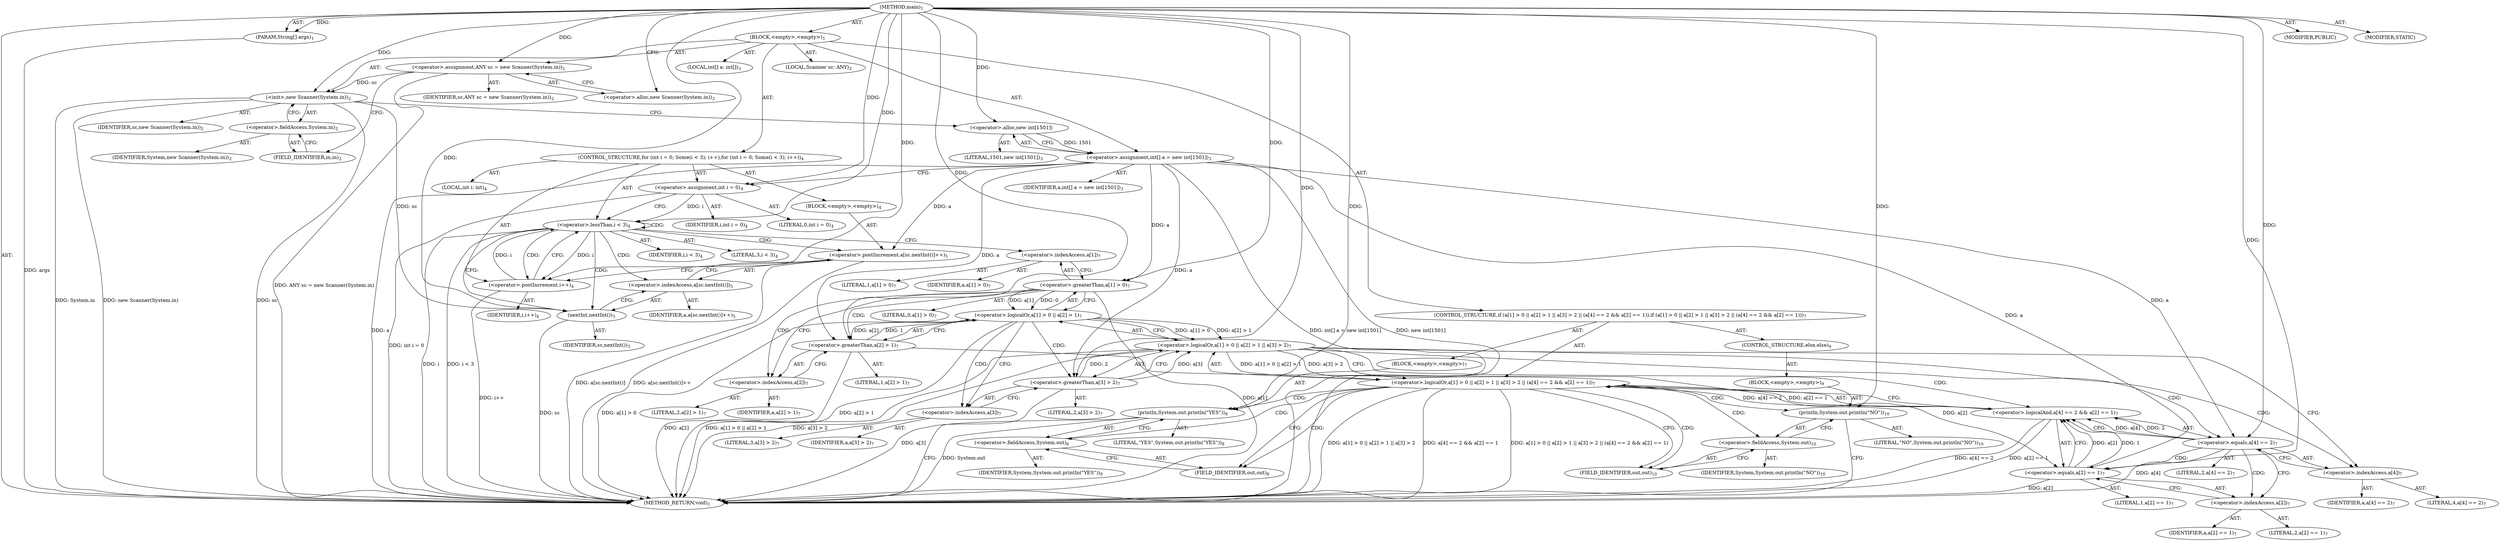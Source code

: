 digraph "main" {  
"19" [label = <(METHOD,main)<SUB>1</SUB>> ]
"20" [label = <(PARAM,String[] args)<SUB>1</SUB>> ]
"21" [label = <(BLOCK,&lt;empty&gt;,&lt;empty&gt;)<SUB>1</SUB>> ]
"4" [label = <(LOCAL,Scanner sc: ANY)<SUB>2</SUB>> ]
"22" [label = <(&lt;operator&gt;.assignment,ANY sc = new Scanner(System.in))<SUB>2</SUB>> ]
"23" [label = <(IDENTIFIER,sc,ANY sc = new Scanner(System.in))<SUB>2</SUB>> ]
"24" [label = <(&lt;operator&gt;.alloc,new Scanner(System.in))<SUB>2</SUB>> ]
"25" [label = <(&lt;init&gt;,new Scanner(System.in))<SUB>2</SUB>> ]
"3" [label = <(IDENTIFIER,sc,new Scanner(System.in))<SUB>2</SUB>> ]
"26" [label = <(&lt;operator&gt;.fieldAccess,System.in)<SUB>2</SUB>> ]
"27" [label = <(IDENTIFIER,System,new Scanner(System.in))<SUB>2</SUB>> ]
"28" [label = <(FIELD_IDENTIFIER,in,in)<SUB>2</SUB>> ]
"29" [label = <(LOCAL,int[] a: int[])<SUB>3</SUB>> ]
"30" [label = <(&lt;operator&gt;.assignment,int[] a = new int[1501])<SUB>3</SUB>> ]
"31" [label = <(IDENTIFIER,a,int[] a = new int[1501])<SUB>3</SUB>> ]
"32" [label = <(&lt;operator&gt;.alloc,new int[1501])> ]
"33" [label = <(LITERAL,1501,new int[1501])<SUB>3</SUB>> ]
"34" [label = <(CONTROL_STRUCTURE,for (int i = 0; Some(i &lt; 3); i++),for (int i = 0; Some(i &lt; 3); i++))<SUB>4</SUB>> ]
"35" [label = <(LOCAL,int i: int)<SUB>4</SUB>> ]
"36" [label = <(&lt;operator&gt;.assignment,int i = 0)<SUB>4</SUB>> ]
"37" [label = <(IDENTIFIER,i,int i = 0)<SUB>4</SUB>> ]
"38" [label = <(LITERAL,0,int i = 0)<SUB>4</SUB>> ]
"39" [label = <(&lt;operator&gt;.lessThan,i &lt; 3)<SUB>4</SUB>> ]
"40" [label = <(IDENTIFIER,i,i &lt; 3)<SUB>4</SUB>> ]
"41" [label = <(LITERAL,3,i &lt; 3)<SUB>4</SUB>> ]
"42" [label = <(&lt;operator&gt;.postIncrement,i++)<SUB>4</SUB>> ]
"43" [label = <(IDENTIFIER,i,i++)<SUB>4</SUB>> ]
"44" [label = <(BLOCK,&lt;empty&gt;,&lt;empty&gt;)<SUB>4</SUB>> ]
"45" [label = <(&lt;operator&gt;.postIncrement,a[sc.nextInt()]++)<SUB>5</SUB>> ]
"46" [label = <(&lt;operator&gt;.indexAccess,a[sc.nextInt()])<SUB>5</SUB>> ]
"47" [label = <(IDENTIFIER,a,a[sc.nextInt()]++)<SUB>5</SUB>> ]
"48" [label = <(nextInt,nextInt())<SUB>5</SUB>> ]
"49" [label = <(IDENTIFIER,sc,nextInt())<SUB>5</SUB>> ]
"50" [label = <(CONTROL_STRUCTURE,if (a[1] &gt; 0 || a[2] &gt; 1 || a[3] &gt; 2 || (a[4] == 2 &amp;&amp; a[2] == 1)),if (a[1] &gt; 0 || a[2] &gt; 1 || a[3] &gt; 2 || (a[4] == 2 &amp;&amp; a[2] == 1)))<SUB>7</SUB>> ]
"51" [label = <(&lt;operator&gt;.logicalOr,a[1] &gt; 0 || a[2] &gt; 1 || a[3] &gt; 2 || (a[4] == 2 &amp;&amp; a[2] == 1))<SUB>7</SUB>> ]
"52" [label = <(&lt;operator&gt;.logicalOr,a[1] &gt; 0 || a[2] &gt; 1 || a[3] &gt; 2)<SUB>7</SUB>> ]
"53" [label = <(&lt;operator&gt;.logicalOr,a[1] &gt; 0 || a[2] &gt; 1)<SUB>7</SUB>> ]
"54" [label = <(&lt;operator&gt;.greaterThan,a[1] &gt; 0)<SUB>7</SUB>> ]
"55" [label = <(&lt;operator&gt;.indexAccess,a[1])<SUB>7</SUB>> ]
"56" [label = <(IDENTIFIER,a,a[1] &gt; 0)<SUB>7</SUB>> ]
"57" [label = <(LITERAL,1,a[1] &gt; 0)<SUB>7</SUB>> ]
"58" [label = <(LITERAL,0,a[1] &gt; 0)<SUB>7</SUB>> ]
"59" [label = <(&lt;operator&gt;.greaterThan,a[2] &gt; 1)<SUB>7</SUB>> ]
"60" [label = <(&lt;operator&gt;.indexAccess,a[2])<SUB>7</SUB>> ]
"61" [label = <(IDENTIFIER,a,a[2] &gt; 1)<SUB>7</SUB>> ]
"62" [label = <(LITERAL,2,a[2] &gt; 1)<SUB>7</SUB>> ]
"63" [label = <(LITERAL,1,a[2] &gt; 1)<SUB>7</SUB>> ]
"64" [label = <(&lt;operator&gt;.greaterThan,a[3] &gt; 2)<SUB>7</SUB>> ]
"65" [label = <(&lt;operator&gt;.indexAccess,a[3])<SUB>7</SUB>> ]
"66" [label = <(IDENTIFIER,a,a[3] &gt; 2)<SUB>7</SUB>> ]
"67" [label = <(LITERAL,3,a[3] &gt; 2)<SUB>7</SUB>> ]
"68" [label = <(LITERAL,2,a[3] &gt; 2)<SUB>7</SUB>> ]
"69" [label = <(&lt;operator&gt;.logicalAnd,a[4] == 2 &amp;&amp; a[2] == 1)<SUB>7</SUB>> ]
"70" [label = <(&lt;operator&gt;.equals,a[4] == 2)<SUB>7</SUB>> ]
"71" [label = <(&lt;operator&gt;.indexAccess,a[4])<SUB>7</SUB>> ]
"72" [label = <(IDENTIFIER,a,a[4] == 2)<SUB>7</SUB>> ]
"73" [label = <(LITERAL,4,a[4] == 2)<SUB>7</SUB>> ]
"74" [label = <(LITERAL,2,a[4] == 2)<SUB>7</SUB>> ]
"75" [label = <(&lt;operator&gt;.equals,a[2] == 1)<SUB>7</SUB>> ]
"76" [label = <(&lt;operator&gt;.indexAccess,a[2])<SUB>7</SUB>> ]
"77" [label = <(IDENTIFIER,a,a[2] == 1)<SUB>7</SUB>> ]
"78" [label = <(LITERAL,2,a[2] == 1)<SUB>7</SUB>> ]
"79" [label = <(LITERAL,1,a[2] == 1)<SUB>7</SUB>> ]
"80" [label = <(BLOCK,&lt;empty&gt;,&lt;empty&gt;)<SUB>7</SUB>> ]
"81" [label = <(println,System.out.println(&quot;YES&quot;))<SUB>8</SUB>> ]
"82" [label = <(&lt;operator&gt;.fieldAccess,System.out)<SUB>8</SUB>> ]
"83" [label = <(IDENTIFIER,System,System.out.println(&quot;YES&quot;))<SUB>8</SUB>> ]
"84" [label = <(FIELD_IDENTIFIER,out,out)<SUB>8</SUB>> ]
"85" [label = <(LITERAL,&quot;YES&quot;,System.out.println(&quot;YES&quot;))<SUB>8</SUB>> ]
"86" [label = <(CONTROL_STRUCTURE,else,else)<SUB>9</SUB>> ]
"87" [label = <(BLOCK,&lt;empty&gt;,&lt;empty&gt;)<SUB>9</SUB>> ]
"88" [label = <(println,System.out.println(&quot;NO&quot;))<SUB>10</SUB>> ]
"89" [label = <(&lt;operator&gt;.fieldAccess,System.out)<SUB>10</SUB>> ]
"90" [label = <(IDENTIFIER,System,System.out.println(&quot;NO&quot;))<SUB>10</SUB>> ]
"91" [label = <(FIELD_IDENTIFIER,out,out)<SUB>10</SUB>> ]
"92" [label = <(LITERAL,&quot;NO&quot;,System.out.println(&quot;NO&quot;))<SUB>10</SUB>> ]
"93" [label = <(MODIFIER,PUBLIC)> ]
"94" [label = <(MODIFIER,STATIC)> ]
"95" [label = <(METHOD_RETURN,void)<SUB>1</SUB>> ]
  "19" -> "20"  [ label = "AST: "] 
  "19" -> "21"  [ label = "AST: "] 
  "19" -> "93"  [ label = "AST: "] 
  "19" -> "94"  [ label = "AST: "] 
  "19" -> "95"  [ label = "AST: "] 
  "21" -> "4"  [ label = "AST: "] 
  "21" -> "22"  [ label = "AST: "] 
  "21" -> "25"  [ label = "AST: "] 
  "21" -> "29"  [ label = "AST: "] 
  "21" -> "30"  [ label = "AST: "] 
  "21" -> "34"  [ label = "AST: "] 
  "21" -> "50"  [ label = "AST: "] 
  "22" -> "23"  [ label = "AST: "] 
  "22" -> "24"  [ label = "AST: "] 
  "25" -> "3"  [ label = "AST: "] 
  "25" -> "26"  [ label = "AST: "] 
  "26" -> "27"  [ label = "AST: "] 
  "26" -> "28"  [ label = "AST: "] 
  "30" -> "31"  [ label = "AST: "] 
  "30" -> "32"  [ label = "AST: "] 
  "32" -> "33"  [ label = "AST: "] 
  "34" -> "35"  [ label = "AST: "] 
  "34" -> "36"  [ label = "AST: "] 
  "34" -> "39"  [ label = "AST: "] 
  "34" -> "42"  [ label = "AST: "] 
  "34" -> "44"  [ label = "AST: "] 
  "36" -> "37"  [ label = "AST: "] 
  "36" -> "38"  [ label = "AST: "] 
  "39" -> "40"  [ label = "AST: "] 
  "39" -> "41"  [ label = "AST: "] 
  "42" -> "43"  [ label = "AST: "] 
  "44" -> "45"  [ label = "AST: "] 
  "45" -> "46"  [ label = "AST: "] 
  "46" -> "47"  [ label = "AST: "] 
  "46" -> "48"  [ label = "AST: "] 
  "48" -> "49"  [ label = "AST: "] 
  "50" -> "51"  [ label = "AST: "] 
  "50" -> "80"  [ label = "AST: "] 
  "50" -> "86"  [ label = "AST: "] 
  "51" -> "52"  [ label = "AST: "] 
  "51" -> "69"  [ label = "AST: "] 
  "52" -> "53"  [ label = "AST: "] 
  "52" -> "64"  [ label = "AST: "] 
  "53" -> "54"  [ label = "AST: "] 
  "53" -> "59"  [ label = "AST: "] 
  "54" -> "55"  [ label = "AST: "] 
  "54" -> "58"  [ label = "AST: "] 
  "55" -> "56"  [ label = "AST: "] 
  "55" -> "57"  [ label = "AST: "] 
  "59" -> "60"  [ label = "AST: "] 
  "59" -> "63"  [ label = "AST: "] 
  "60" -> "61"  [ label = "AST: "] 
  "60" -> "62"  [ label = "AST: "] 
  "64" -> "65"  [ label = "AST: "] 
  "64" -> "68"  [ label = "AST: "] 
  "65" -> "66"  [ label = "AST: "] 
  "65" -> "67"  [ label = "AST: "] 
  "69" -> "70"  [ label = "AST: "] 
  "69" -> "75"  [ label = "AST: "] 
  "70" -> "71"  [ label = "AST: "] 
  "70" -> "74"  [ label = "AST: "] 
  "71" -> "72"  [ label = "AST: "] 
  "71" -> "73"  [ label = "AST: "] 
  "75" -> "76"  [ label = "AST: "] 
  "75" -> "79"  [ label = "AST: "] 
  "76" -> "77"  [ label = "AST: "] 
  "76" -> "78"  [ label = "AST: "] 
  "80" -> "81"  [ label = "AST: "] 
  "81" -> "82"  [ label = "AST: "] 
  "81" -> "85"  [ label = "AST: "] 
  "82" -> "83"  [ label = "AST: "] 
  "82" -> "84"  [ label = "AST: "] 
  "86" -> "87"  [ label = "AST: "] 
  "87" -> "88"  [ label = "AST: "] 
  "88" -> "89"  [ label = "AST: "] 
  "88" -> "92"  [ label = "AST: "] 
  "89" -> "90"  [ label = "AST: "] 
  "89" -> "91"  [ label = "AST: "] 
  "22" -> "28"  [ label = "CFG: "] 
  "25" -> "32"  [ label = "CFG: "] 
  "30" -> "36"  [ label = "CFG: "] 
  "24" -> "22"  [ label = "CFG: "] 
  "26" -> "25"  [ label = "CFG: "] 
  "32" -> "30"  [ label = "CFG: "] 
  "36" -> "39"  [ label = "CFG: "] 
  "39" -> "48"  [ label = "CFG: "] 
  "39" -> "55"  [ label = "CFG: "] 
  "42" -> "39"  [ label = "CFG: "] 
  "51" -> "84"  [ label = "CFG: "] 
  "51" -> "91"  [ label = "CFG: "] 
  "28" -> "26"  [ label = "CFG: "] 
  "45" -> "42"  [ label = "CFG: "] 
  "52" -> "51"  [ label = "CFG: "] 
  "52" -> "71"  [ label = "CFG: "] 
  "69" -> "51"  [ label = "CFG: "] 
  "81" -> "95"  [ label = "CFG: "] 
  "46" -> "45"  [ label = "CFG: "] 
  "53" -> "52"  [ label = "CFG: "] 
  "53" -> "65"  [ label = "CFG: "] 
  "64" -> "52"  [ label = "CFG: "] 
  "70" -> "69"  [ label = "CFG: "] 
  "70" -> "76"  [ label = "CFG: "] 
  "75" -> "69"  [ label = "CFG: "] 
  "82" -> "81"  [ label = "CFG: "] 
  "88" -> "95"  [ label = "CFG: "] 
  "48" -> "46"  [ label = "CFG: "] 
  "54" -> "53"  [ label = "CFG: "] 
  "54" -> "60"  [ label = "CFG: "] 
  "59" -> "53"  [ label = "CFG: "] 
  "65" -> "64"  [ label = "CFG: "] 
  "71" -> "70"  [ label = "CFG: "] 
  "76" -> "75"  [ label = "CFG: "] 
  "84" -> "82"  [ label = "CFG: "] 
  "89" -> "88"  [ label = "CFG: "] 
  "55" -> "54"  [ label = "CFG: "] 
  "60" -> "59"  [ label = "CFG: "] 
  "91" -> "89"  [ label = "CFG: "] 
  "19" -> "24"  [ label = "CFG: "] 
  "20" -> "95"  [ label = "DDG: args"] 
  "22" -> "95"  [ label = "DDG: ANY sc = new Scanner(System.in)"] 
  "25" -> "95"  [ label = "DDG: sc"] 
  "25" -> "95"  [ label = "DDG: System.in"] 
  "25" -> "95"  [ label = "DDG: new Scanner(System.in)"] 
  "30" -> "95"  [ label = "DDG: a"] 
  "30" -> "95"  [ label = "DDG: new int[1501]"] 
  "30" -> "95"  [ label = "DDG: int[] a = new int[1501]"] 
  "36" -> "95"  [ label = "DDG: int i = 0"] 
  "39" -> "95"  [ label = "DDG: i"] 
  "39" -> "95"  [ label = "DDG: i &lt; 3"] 
  "54" -> "95"  [ label = "DDG: a[1]"] 
  "53" -> "95"  [ label = "DDG: a[1] &gt; 0"] 
  "59" -> "95"  [ label = "DDG: a[2]"] 
  "53" -> "95"  [ label = "DDG: a[2] &gt; 1"] 
  "52" -> "95"  [ label = "DDG: a[1] &gt; 0 || a[2] &gt; 1"] 
  "64" -> "95"  [ label = "DDG: a[3]"] 
  "52" -> "95"  [ label = "DDG: a[3] &gt; 2"] 
  "51" -> "95"  [ label = "DDG: a[1] &gt; 0 || a[2] &gt; 1 || a[3] &gt; 2"] 
  "70" -> "95"  [ label = "DDG: a[4]"] 
  "69" -> "95"  [ label = "DDG: a[4] == 2"] 
  "75" -> "95"  [ label = "DDG: a[2]"] 
  "69" -> "95"  [ label = "DDG: a[2] == 1"] 
  "51" -> "95"  [ label = "DDG: a[4] == 2 &amp;&amp; a[2] == 1"] 
  "51" -> "95"  [ label = "DDG: a[1] &gt; 0 || a[2] &gt; 1 || a[3] &gt; 2 || (a[4] == 2 &amp;&amp; a[2] == 1)"] 
  "81" -> "95"  [ label = "DDG: System.out"] 
  "48" -> "95"  [ label = "DDG: sc"] 
  "45" -> "95"  [ label = "DDG: a[sc.nextInt()]"] 
  "45" -> "95"  [ label = "DDG: a[sc.nextInt()]++"] 
  "42" -> "95"  [ label = "DDG: i++"] 
  "19" -> "20"  [ label = "DDG: "] 
  "19" -> "22"  [ label = "DDG: "] 
  "32" -> "30"  [ label = "DDG: 1501"] 
  "22" -> "25"  [ label = "DDG: sc"] 
  "19" -> "25"  [ label = "DDG: "] 
  "19" -> "36"  [ label = "DDG: "] 
  "19" -> "32"  [ label = "DDG: "] 
  "36" -> "39"  [ label = "DDG: i"] 
  "42" -> "39"  [ label = "DDG: i"] 
  "19" -> "39"  [ label = "DDG: "] 
  "39" -> "42"  [ label = "DDG: i"] 
  "19" -> "42"  [ label = "DDG: "] 
  "52" -> "51"  [ label = "DDG: a[1] &gt; 0 || a[2] &gt; 1"] 
  "52" -> "51"  [ label = "DDG: a[3] &gt; 2"] 
  "69" -> "51"  [ label = "DDG: a[4] == 2"] 
  "69" -> "51"  [ label = "DDG: a[2] == 1"] 
  "30" -> "45"  [ label = "DDG: a"] 
  "53" -> "52"  [ label = "DDG: a[1] &gt; 0"] 
  "53" -> "52"  [ label = "DDG: a[2] &gt; 1"] 
  "64" -> "52"  [ label = "DDG: a[3]"] 
  "64" -> "52"  [ label = "DDG: 2"] 
  "70" -> "69"  [ label = "DDG: a[4]"] 
  "70" -> "69"  [ label = "DDG: 2"] 
  "75" -> "69"  [ label = "DDG: a[2]"] 
  "75" -> "69"  [ label = "DDG: 1"] 
  "19" -> "81"  [ label = "DDG: "] 
  "54" -> "53"  [ label = "DDG: a[1]"] 
  "54" -> "53"  [ label = "DDG: 0"] 
  "59" -> "53"  [ label = "DDG: a[2]"] 
  "59" -> "53"  [ label = "DDG: 1"] 
  "30" -> "64"  [ label = "DDG: a"] 
  "19" -> "64"  [ label = "DDG: "] 
  "30" -> "70"  [ label = "DDG: a"] 
  "19" -> "70"  [ label = "DDG: "] 
  "30" -> "75"  [ label = "DDG: a"] 
  "59" -> "75"  [ label = "DDG: a[2]"] 
  "19" -> "75"  [ label = "DDG: "] 
  "19" -> "88"  [ label = "DDG: "] 
  "25" -> "48"  [ label = "DDG: sc"] 
  "19" -> "48"  [ label = "DDG: "] 
  "30" -> "54"  [ label = "DDG: a"] 
  "19" -> "54"  [ label = "DDG: "] 
  "30" -> "59"  [ label = "DDG: a"] 
  "19" -> "59"  [ label = "DDG: "] 
  "39" -> "48"  [ label = "CDG: "] 
  "39" -> "42"  [ label = "CDG: "] 
  "39" -> "46"  [ label = "CDG: "] 
  "39" -> "45"  [ label = "CDG: "] 
  "39" -> "39"  [ label = "CDG: "] 
  "51" -> "89"  [ label = "CDG: "] 
  "51" -> "81"  [ label = "CDG: "] 
  "51" -> "84"  [ label = "CDG: "] 
  "51" -> "88"  [ label = "CDG: "] 
  "51" -> "91"  [ label = "CDG: "] 
  "51" -> "82"  [ label = "CDG: "] 
  "52" -> "71"  [ label = "CDG: "] 
  "52" -> "69"  [ label = "CDG: "] 
  "52" -> "70"  [ label = "CDG: "] 
  "53" -> "64"  [ label = "CDG: "] 
  "53" -> "65"  [ label = "CDG: "] 
  "70" -> "75"  [ label = "CDG: "] 
  "70" -> "76"  [ label = "CDG: "] 
  "54" -> "60"  [ label = "CDG: "] 
  "54" -> "59"  [ label = "CDG: "] 
}
